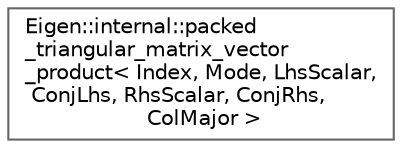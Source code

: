 digraph "类继承关系图"
{
 // LATEX_PDF_SIZE
  bgcolor="transparent";
  edge [fontname=Helvetica,fontsize=10,labelfontname=Helvetica,labelfontsize=10];
  node [fontname=Helvetica,fontsize=10,shape=box,height=0.2,width=0.4];
  rankdir="LR";
  Node0 [id="Node000000",label="Eigen::internal::packed\l_triangular_matrix_vector\l_product\< Index, Mode, LhsScalar,\l ConjLhs, RhsScalar, ConjRhs,\l ColMajor \>",height=0.2,width=0.4,color="grey40", fillcolor="white", style="filled",URL="$struct_eigen_1_1internal_1_1packed__triangular__matrix__vector__product_3_01_index_00_01_mode_00bec3a0963b0a27d1079bfcbb3d0202cf.html",tooltip=" "];
}
